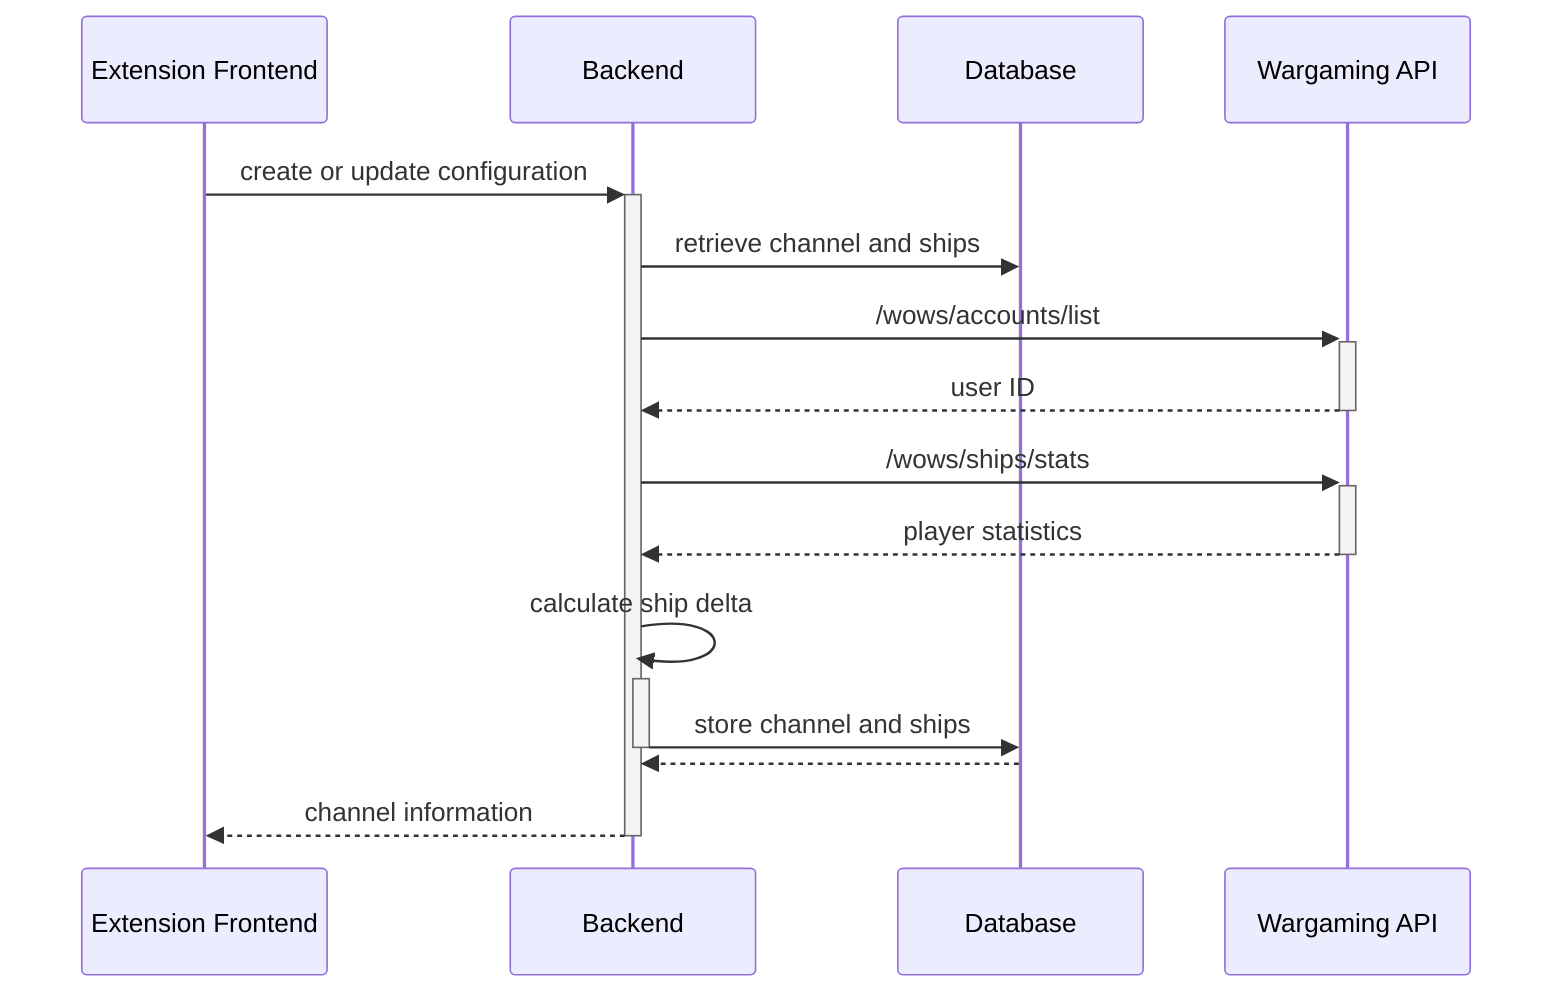 sequenceDiagram
	participant Extension Frontend
	participant Backend
	participant Database
	participant Wargaming API

	Extension Frontend->>+Backend: create or update configuration
	Backend->>Database: retrieve channel and ships
	Backend->>+Wargaming API: /wows/accounts/list
	Wargaming API-->>-Backend: user ID
	Backend->>+Wargaming API: /wows/ships/stats
	Wargaming API-->>-Backend: player statistics
	Backend->>+Backend: calculate ship delta
	Backend->>-Database: store channel and ships
	Database-->>Backend: ;
	Backend-->>-Extension Frontend: channel information